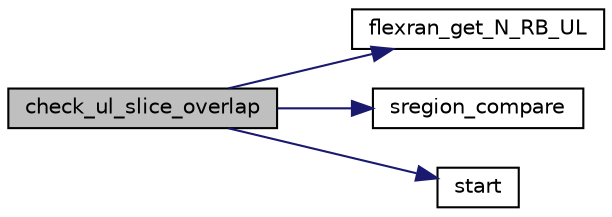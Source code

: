 digraph "check_ul_slice_overlap"
{
 // LATEX_PDF_SIZE
  edge [fontname="Helvetica",fontsize="10",labelfontname="Helvetica",labelfontsize="10"];
  node [fontname="Helvetica",fontsize="10",shape=record];
  rankdir="LR";
  Node1 [label="check_ul_slice_overlap",height=0.2,width=0.4,color="black", fillcolor="grey75", style="filled", fontcolor="black",tooltip=" "];
  Node1 -> Node2 [color="midnightblue",fontsize="10",style="solid",fontname="Helvetica"];
  Node2 [label="flexran_get_N_RB_UL",height=0.2,width=0.4,color="black", fillcolor="white", style="filled",URL="$flexran__agent__ran__api_8c.html#a1b60c165f7fc732805fcb9f0748cea7f",tooltip=" "];
  Node1 -> Node3 [color="midnightblue",fontsize="10",style="solid",fontname="Helvetica"];
  Node3 [label="sregion_compare",height=0.2,width=0.4,color="black", fillcolor="white", style="filled",URL="$flexran__agent__mac__slice__verification_8c.html#afb13e45b02d7a968e37a1fddb0f492a0",tooltip=" "];
  Node1 -> Node4 [color="midnightblue",fontsize="10",style="solid",fontname="Helvetica"];
  Node4 [label="start",height=0.2,width=0.4,color="black", fillcolor="white", style="filled",URL="$cli_8h.html#ac7c3a7ed65f6223cb1f3413a16a17b8b",tooltip=" "];
}
